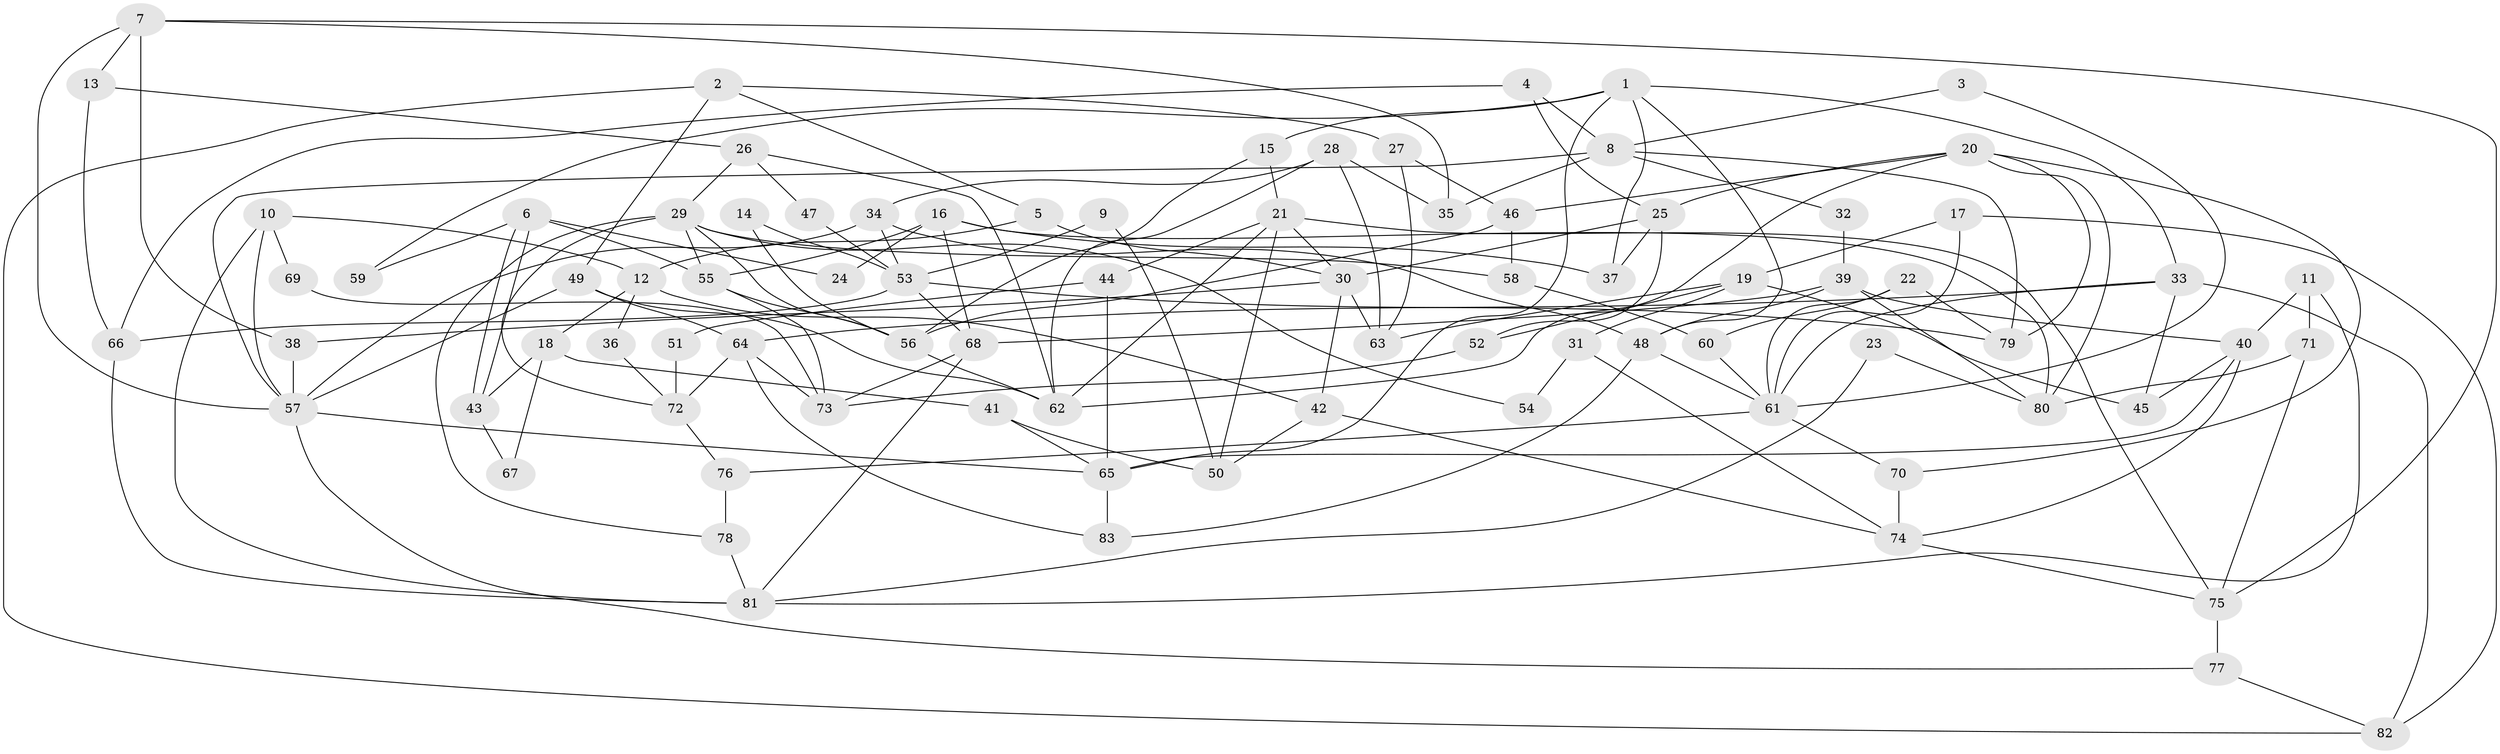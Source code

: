// coarse degree distribution, {6: 0.14285714285714285, 3: 0.09523809523809523, 7: 0.16666666666666666, 5: 0.14285714285714285, 2: 0.09523809523809523, 4: 0.16666666666666666, 8: 0.11904761904761904, 9: 0.07142857142857142}
// Generated by graph-tools (version 1.1) at 2025/37/03/04/25 23:37:12]
// undirected, 83 vertices, 166 edges
graph export_dot {
  node [color=gray90,style=filled];
  1;
  2;
  3;
  4;
  5;
  6;
  7;
  8;
  9;
  10;
  11;
  12;
  13;
  14;
  15;
  16;
  17;
  18;
  19;
  20;
  21;
  22;
  23;
  24;
  25;
  26;
  27;
  28;
  29;
  30;
  31;
  32;
  33;
  34;
  35;
  36;
  37;
  38;
  39;
  40;
  41;
  42;
  43;
  44;
  45;
  46;
  47;
  48;
  49;
  50;
  51;
  52;
  53;
  54;
  55;
  56;
  57;
  58;
  59;
  60;
  61;
  62;
  63;
  64;
  65;
  66;
  67;
  68;
  69;
  70;
  71;
  72;
  73;
  74;
  75;
  76;
  77;
  78;
  79;
  80;
  81;
  82;
  83;
  1 -- 65;
  1 -- 33;
  1 -- 15;
  1 -- 37;
  1 -- 48;
  1 -- 59;
  2 -- 82;
  2 -- 27;
  2 -- 5;
  2 -- 49;
  3 -- 8;
  3 -- 61;
  4 -- 25;
  4 -- 8;
  4 -- 66;
  5 -- 12;
  5 -- 30;
  6 -- 55;
  6 -- 43;
  6 -- 43;
  6 -- 24;
  6 -- 59;
  7 -- 13;
  7 -- 57;
  7 -- 35;
  7 -- 38;
  7 -- 75;
  8 -- 79;
  8 -- 35;
  8 -- 32;
  8 -- 57;
  9 -- 50;
  9 -- 53;
  10 -- 81;
  10 -- 57;
  10 -- 12;
  10 -- 69;
  11 -- 81;
  11 -- 71;
  11 -- 40;
  12 -- 42;
  12 -- 18;
  12 -- 36;
  13 -- 26;
  13 -- 66;
  14 -- 53;
  14 -- 56;
  15 -- 21;
  15 -- 56;
  16 -- 68;
  16 -- 80;
  16 -- 24;
  16 -- 37;
  16 -- 55;
  17 -- 19;
  17 -- 61;
  17 -- 82;
  18 -- 41;
  18 -- 43;
  18 -- 67;
  19 -- 52;
  19 -- 45;
  19 -- 31;
  19 -- 63;
  20 -- 62;
  20 -- 25;
  20 -- 46;
  20 -- 70;
  20 -- 79;
  20 -- 80;
  21 -- 30;
  21 -- 62;
  21 -- 44;
  21 -- 50;
  21 -- 75;
  22 -- 79;
  22 -- 60;
  22 -- 61;
  23 -- 80;
  23 -- 81;
  25 -- 37;
  25 -- 30;
  25 -- 52;
  26 -- 62;
  26 -- 29;
  26 -- 47;
  27 -- 46;
  27 -- 63;
  28 -- 34;
  28 -- 63;
  28 -- 35;
  28 -- 62;
  29 -- 56;
  29 -- 55;
  29 -- 54;
  29 -- 58;
  29 -- 72;
  29 -- 78;
  30 -- 38;
  30 -- 42;
  30 -- 63;
  31 -- 74;
  31 -- 54;
  32 -- 39;
  33 -- 64;
  33 -- 82;
  33 -- 45;
  33 -- 61;
  34 -- 48;
  34 -- 57;
  34 -- 53;
  36 -- 72;
  38 -- 57;
  39 -- 48;
  39 -- 40;
  39 -- 68;
  39 -- 80;
  40 -- 74;
  40 -- 45;
  40 -- 65;
  41 -- 50;
  41 -- 65;
  42 -- 74;
  42 -- 50;
  43 -- 67;
  44 -- 65;
  44 -- 51;
  46 -- 56;
  46 -- 58;
  47 -- 53;
  48 -- 61;
  48 -- 83;
  49 -- 57;
  49 -- 62;
  49 -- 64;
  51 -- 72;
  52 -- 73;
  53 -- 66;
  53 -- 68;
  53 -- 79;
  55 -- 56;
  55 -- 73;
  56 -- 62;
  57 -- 65;
  57 -- 77;
  58 -- 60;
  60 -- 61;
  61 -- 70;
  61 -- 76;
  64 -- 73;
  64 -- 72;
  64 -- 83;
  65 -- 83;
  66 -- 81;
  68 -- 73;
  68 -- 81;
  69 -- 73;
  70 -- 74;
  71 -- 75;
  71 -- 80;
  72 -- 76;
  74 -- 75;
  75 -- 77;
  76 -- 78;
  77 -- 82;
  78 -- 81;
}
